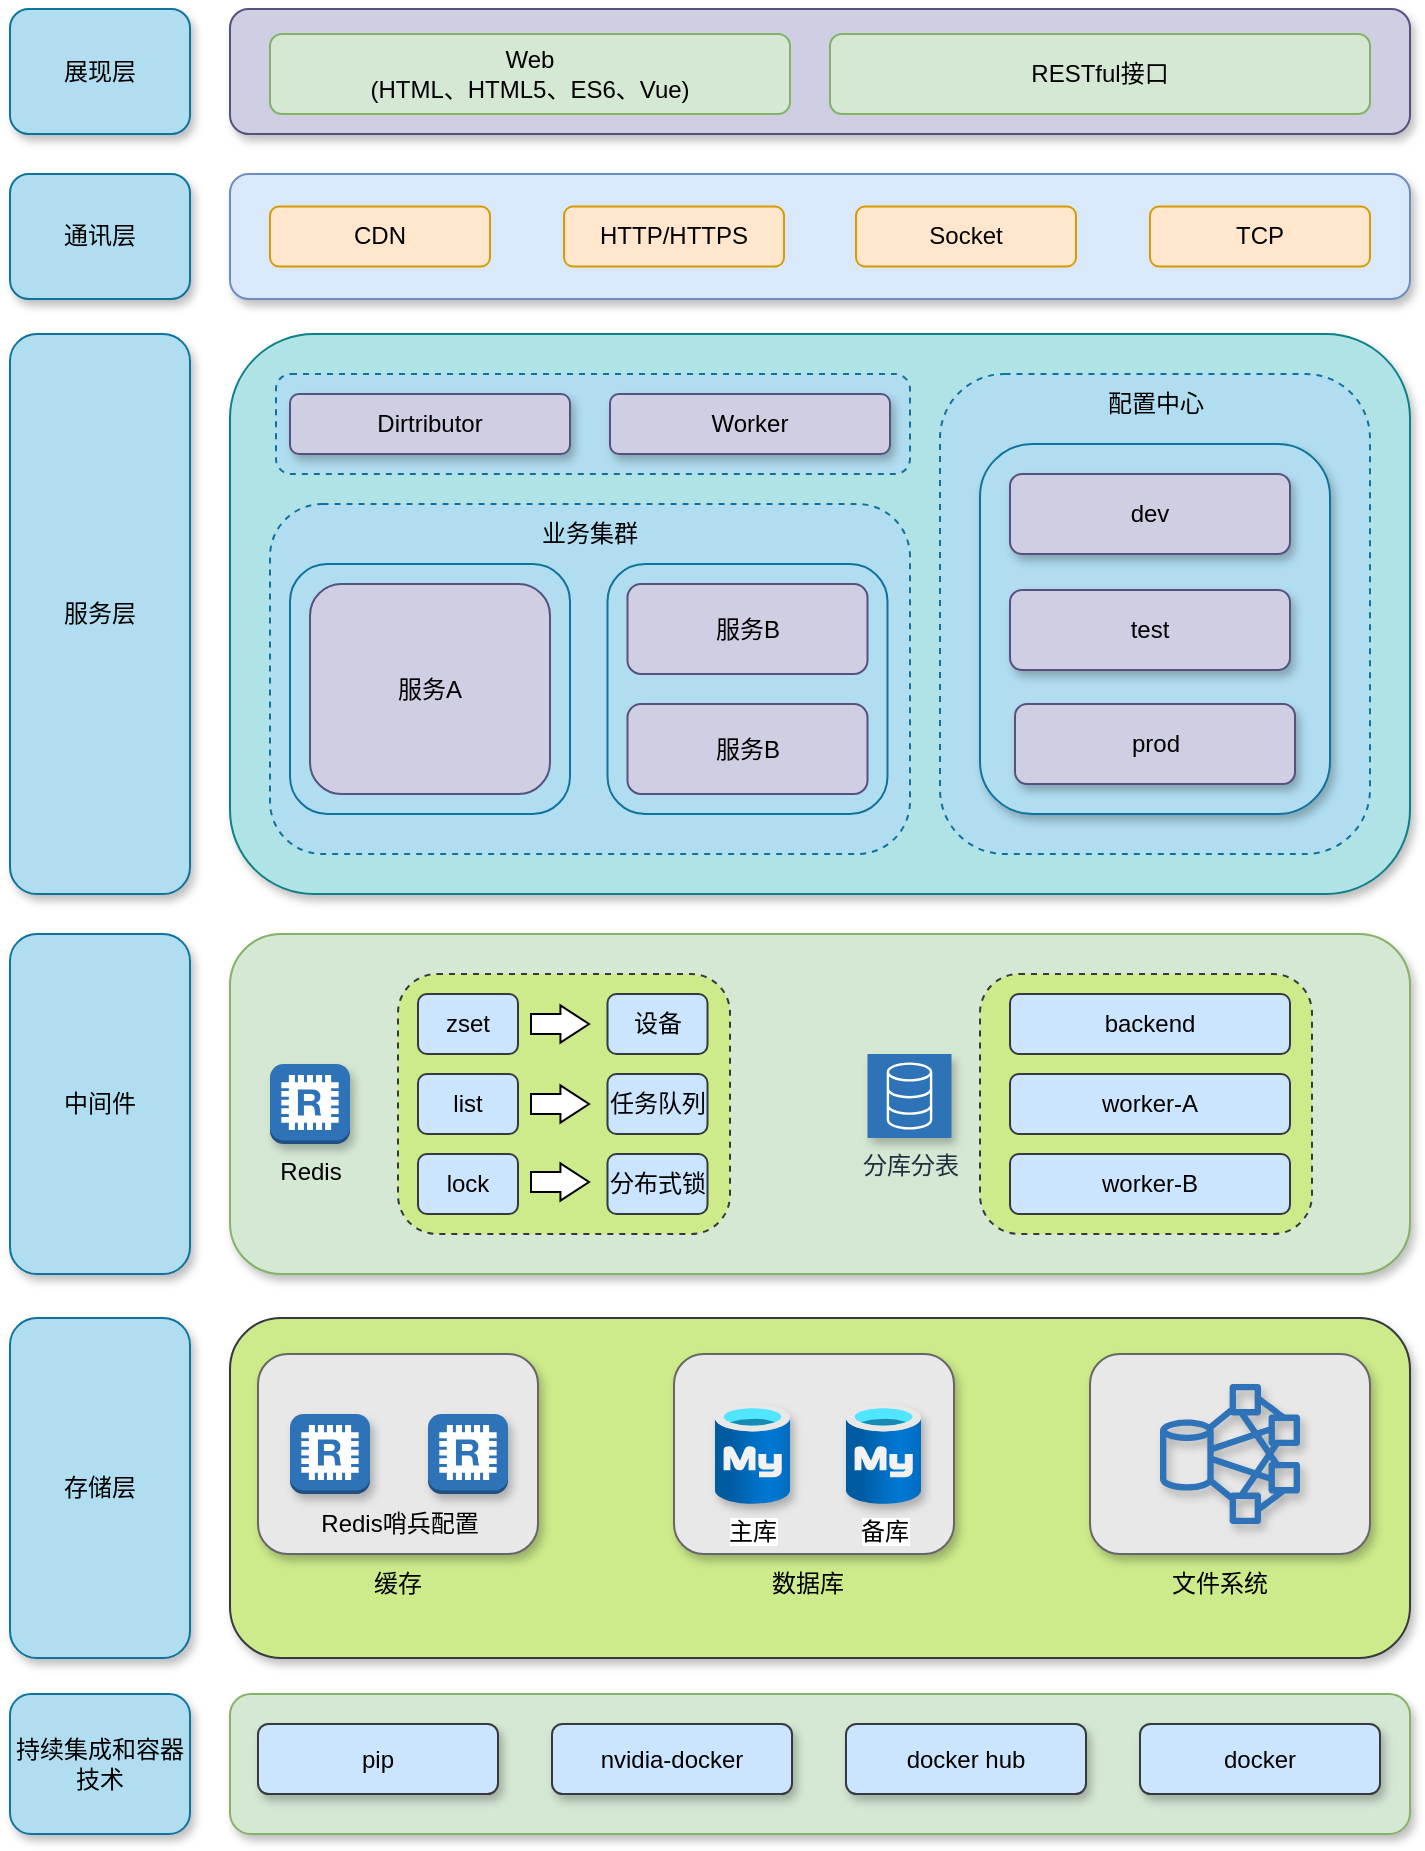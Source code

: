 <mxfile version="20.2.7" type="github">
  <diagram id="GtY6LZ8zVbbmF7SxlaTn" name="第 1 页">
    <mxGraphModel dx="1426" dy="768" grid="1" gridSize="10" guides="1" tooltips="1" connect="1" arrows="1" fold="1" page="1" pageScale="1" pageWidth="827" pageHeight="1169" math="0" shadow="0">
      <root>
        <mxCell id="0" />
        <mxCell id="1" parent="0" />
        <mxCell id="Mfqnt5UqTSs0oD8md9hm-98" value="" style="rounded=1;whiteSpace=wrap;html=1;shadow=1;sketch=0;fillColor=#D5E8D4;strokeColor=#82b366;gradientColor=#D5E8D4;" vertex="1" parent="1">
          <mxGeometry x="130" y="870" width="590" height="70" as="geometry" />
        </mxCell>
        <mxCell id="Mfqnt5UqTSs0oD8md9hm-97" value="" style="rounded=1;whiteSpace=wrap;html=1;shadow=1;sketch=0;fillColor=#cdeb8b;strokeColor=#36393d;" vertex="1" parent="1">
          <mxGeometry x="130" y="682" width="590" height="170" as="geometry" />
        </mxCell>
        <mxCell id="Mfqnt5UqTSs0oD8md9hm-70" value="" style="rounded=1;whiteSpace=wrap;html=1;shadow=1;sketch=0;fillColor=#D5E8D4;strokeColor=#82b366;gradientColor=#D5E8D4;" vertex="1" parent="1">
          <mxGeometry x="130" y="490" width="590" height="170" as="geometry" />
        </mxCell>
        <mxCell id="Mfqnt5UqTSs0oD8md9hm-45" value="" style="rounded=1;whiteSpace=wrap;html=1;shadow=1;sketch=0;fillColor=#b0e3e6;strokeColor=#0e8088;" vertex="1" parent="1">
          <mxGeometry x="130" y="190" width="590" height="280" as="geometry" />
        </mxCell>
        <mxCell id="Mfqnt5UqTSs0oD8md9hm-42" value="" style="rounded=1;whiteSpace=wrap;html=1;shadow=1;sketch=0;fillColor=#dae8fc;strokeColor=#6c8ebf;" vertex="1" parent="1">
          <mxGeometry x="130" y="110" width="590" height="62.5" as="geometry" />
        </mxCell>
        <mxCell id="Mfqnt5UqTSs0oD8md9hm-39" value="" style="rounded=1;whiteSpace=wrap;html=1;shadow=1;sketch=0;fillColor=#d0cee2;strokeColor=#56517e;" vertex="1" parent="1">
          <mxGeometry x="130" y="27.5" width="590" height="62.5" as="geometry" />
        </mxCell>
        <mxCell id="Mfqnt5UqTSs0oD8md9hm-1" value="Web&lt;br&gt;(HTML、HTML5、ES6、Vue)" style="rounded=1;whiteSpace=wrap;html=1;fillColor=#d5e8d4;strokeColor=#82b366;" vertex="1" parent="1">
          <mxGeometry x="150" y="40" width="260" height="40" as="geometry" />
        </mxCell>
        <mxCell id="Mfqnt5UqTSs0oD8md9hm-2" value="RESTful接口" style="rounded=1;whiteSpace=wrap;html=1;fillColor=#d5e8d4;strokeColor=#82b366;" vertex="1" parent="1">
          <mxGeometry x="430" y="40" width="270" height="40" as="geometry" />
        </mxCell>
        <mxCell id="Mfqnt5UqTSs0oD8md9hm-3" value="CDN" style="rounded=1;whiteSpace=wrap;html=1;fillColor=#ffe6cc;strokeColor=#d79b00;" vertex="1" parent="1">
          <mxGeometry x="150" y="126.25" width="110" height="30" as="geometry" />
        </mxCell>
        <mxCell id="Mfqnt5UqTSs0oD8md9hm-4" value="HTTP/HTTPS" style="rounded=1;whiteSpace=wrap;html=1;fillColor=#ffe6cc;strokeColor=#d79b00;" vertex="1" parent="1">
          <mxGeometry x="297" y="126.25" width="110" height="30" as="geometry" />
        </mxCell>
        <mxCell id="Mfqnt5UqTSs0oD8md9hm-5" value="Socket" style="rounded=1;whiteSpace=wrap;html=1;fillColor=#ffe6cc;strokeColor=#d79b00;" vertex="1" parent="1">
          <mxGeometry x="443" y="126.25" width="110" height="30" as="geometry" />
        </mxCell>
        <mxCell id="Mfqnt5UqTSs0oD8md9hm-6" value="TCP" style="rounded=1;whiteSpace=wrap;html=1;fillColor=#ffe6cc;strokeColor=#d79b00;" vertex="1" parent="1">
          <mxGeometry x="590" y="126.25" width="110" height="30" as="geometry" />
        </mxCell>
        <mxCell id="Mfqnt5UqTSs0oD8md9hm-7" value="" style="rounded=1;whiteSpace=wrap;html=1;dashed=1;fillColor=#b1ddf0;strokeColor=#10739e;" vertex="1" parent="1">
          <mxGeometry x="150" y="275" width="320" height="175" as="geometry" />
        </mxCell>
        <mxCell id="Mfqnt5UqTSs0oD8md9hm-8" value="业务集群" style="text;html=1;strokeColor=none;fillColor=none;align=center;verticalAlign=middle;whiteSpace=wrap;rounded=0;" vertex="1" parent="1">
          <mxGeometry x="280" y="275" width="60" height="30" as="geometry" />
        </mxCell>
        <mxCell id="Mfqnt5UqTSs0oD8md9hm-9" value="" style="rounded=1;whiteSpace=wrap;html=1;fillColor=#b1ddf0;strokeColor=#10739e;" vertex="1" parent="1">
          <mxGeometry x="160" y="305" width="140" height="125" as="geometry" />
        </mxCell>
        <mxCell id="Mfqnt5UqTSs0oD8md9hm-10" value="服务A" style="rounded=1;whiteSpace=wrap;html=1;fillColor=#d0cee2;strokeColor=#56517e;" vertex="1" parent="1">
          <mxGeometry x="170" y="315" width="120" height="105" as="geometry" />
        </mxCell>
        <mxCell id="Mfqnt5UqTSs0oD8md9hm-12" value="Redis" style="outlineConnect=0;dashed=0;verticalLabelPosition=bottom;verticalAlign=top;align=center;html=1;shape=mxgraph.aws3.redis;fillColor=#2E73B8;gradientColor=none;sketch=0;shadow=1;" vertex="1" parent="1">
          <mxGeometry x="150" y="555" width="40" height="40" as="geometry" />
        </mxCell>
        <mxCell id="Mfqnt5UqTSs0oD8md9hm-13" value="" style="rounded=1;whiteSpace=wrap;html=1;dashed=1;fillColor=#cdeb8b;strokeColor=#36393d;" vertex="1" parent="1">
          <mxGeometry x="214" y="510" width="166" height="130" as="geometry" />
        </mxCell>
        <mxCell id="Mfqnt5UqTSs0oD8md9hm-77" style="edgeStyle=orthogonalEdgeStyle;shape=flexArrow;rounded=0;orthogonalLoop=1;jettySize=auto;html=1;endWidth=7.619;endSize=4.429;fillColor=default;" edge="1" parent="1">
          <mxGeometry relative="1" as="geometry">
            <mxPoint x="280" y="535" as="sourcePoint" />
            <mxPoint x="310" y="535" as="targetPoint" />
          </mxGeometry>
        </mxCell>
        <mxCell id="Mfqnt5UqTSs0oD8md9hm-14" value="zset" style="rounded=1;whiteSpace=wrap;html=1;fillColor=#cce5ff;strokeColor=#36393d;" vertex="1" parent="1">
          <mxGeometry x="224" y="520" width="50" height="30" as="geometry" />
        </mxCell>
        <mxCell id="Mfqnt5UqTSs0oD8md9hm-15" value="list" style="rounded=1;whiteSpace=wrap;html=1;fillColor=#cce5ff;strokeColor=#36393d;" vertex="1" parent="1">
          <mxGeometry x="224" y="560" width="50" height="30" as="geometry" />
        </mxCell>
        <mxCell id="Mfqnt5UqTSs0oD8md9hm-16" value="lock" style="rounded=1;whiteSpace=wrap;html=1;fillColor=#cce5ff;strokeColor=#36393d;" vertex="1" parent="1">
          <mxGeometry x="224" y="600" width="50" height="30" as="geometry" />
        </mxCell>
        <mxCell id="Mfqnt5UqTSs0oD8md9hm-17" value="分库分表" style="sketch=0;outlineConnect=0;fontColor=#232F3E;gradientColor=#2E73B8;gradientDirection=north;fillColor=#2E73B8;strokeColor=#ffffff;dashed=0;verticalLabelPosition=bottom;verticalAlign=top;align=center;html=1;fontSize=12;fontStyle=0;aspect=fixed;shape=mxgraph.aws4.resourceIcon;resIcon=mxgraph.aws4.database;shadow=1;" vertex="1" parent="1">
          <mxGeometry x="448.75" y="550" width="42" height="42" as="geometry" />
        </mxCell>
        <mxCell id="Mfqnt5UqTSs0oD8md9hm-19" value="设备" style="rounded=1;whiteSpace=wrap;html=1;fillColor=#cce5ff;strokeColor=#36393d;" vertex="1" parent="1">
          <mxGeometry x="318.75" y="520" width="50" height="30" as="geometry" />
        </mxCell>
        <mxCell id="Mfqnt5UqTSs0oD8md9hm-20" value="分布式锁" style="rounded=1;whiteSpace=wrap;html=1;fillColor=#cce5ff;strokeColor=#36393d;" vertex="1" parent="1">
          <mxGeometry x="318.75" y="600" width="50" height="30" as="geometry" />
        </mxCell>
        <mxCell id="Mfqnt5UqTSs0oD8md9hm-21" value="任务队列" style="rounded=1;whiteSpace=wrap;html=1;fillColor=#cce5ff;strokeColor=#36393d;" vertex="1" parent="1">
          <mxGeometry x="318.75" y="560" width="50" height="30" as="geometry" />
        </mxCell>
        <mxCell id="Mfqnt5UqTSs0oD8md9hm-22" value="" style="rounded=1;whiteSpace=wrap;html=1;dashed=1;fillColor=#cdeb8b;strokeColor=#36393d;" vertex="1" parent="1">
          <mxGeometry x="505" y="510" width="166" height="130" as="geometry" />
        </mxCell>
        <mxCell id="Mfqnt5UqTSs0oD8md9hm-25" value="backend" style="rounded=1;whiteSpace=wrap;html=1;fillColor=#cce5ff;strokeColor=#36393d;" vertex="1" parent="1">
          <mxGeometry x="520" y="520" width="140" height="30" as="geometry" />
        </mxCell>
        <mxCell id="Mfqnt5UqTSs0oD8md9hm-26" value="worker-A" style="rounded=1;whiteSpace=wrap;html=1;fillColor=#cce5ff;strokeColor=#36393d;" vertex="1" parent="1">
          <mxGeometry x="520" y="560" width="140" height="30" as="geometry" />
        </mxCell>
        <mxCell id="Mfqnt5UqTSs0oD8md9hm-27" value="worker-B" style="rounded=1;whiteSpace=wrap;html=1;fillColor=#cce5ff;glass=0;strokeColor=#36393d;" vertex="1" parent="1">
          <mxGeometry x="520" y="600" width="140" height="30" as="geometry" />
        </mxCell>
        <mxCell id="Mfqnt5UqTSs0oD8md9hm-36" value="docker" style="rounded=1;whiteSpace=wrap;html=1;shadow=1;sketch=0;fillColor=#cce5ff;strokeColor=#36393d;" vertex="1" parent="1">
          <mxGeometry x="585" y="885" width="120" height="35" as="geometry" />
        </mxCell>
        <mxCell id="Mfqnt5UqTSs0oD8md9hm-37" value="docker hub" style="rounded=1;whiteSpace=wrap;html=1;shadow=1;sketch=0;fillColor=#cce5ff;strokeColor=#36393d;" vertex="1" parent="1">
          <mxGeometry x="438" y="885" width="120" height="35" as="geometry" />
        </mxCell>
        <mxCell id="Mfqnt5UqTSs0oD8md9hm-38" value="pip" style="rounded=1;whiteSpace=wrap;html=1;shadow=1;sketch=0;fillColor=#cce5ff;strokeColor=#36393d;" vertex="1" parent="1">
          <mxGeometry x="144" y="885" width="120" height="35" as="geometry" />
        </mxCell>
        <mxCell id="Mfqnt5UqTSs0oD8md9hm-40" value="展现层" style="rounded=1;whiteSpace=wrap;html=1;shadow=1;sketch=0;fillColor=#b1ddf0;strokeColor=#10739e;" vertex="1" parent="1">
          <mxGeometry x="20" y="27.5" width="90" height="62.5" as="geometry" />
        </mxCell>
        <mxCell id="Mfqnt5UqTSs0oD8md9hm-41" value="通讯层" style="rounded=1;whiteSpace=wrap;html=1;shadow=1;sketch=0;fillColor=#b1ddf0;strokeColor=#10739e;" vertex="1" parent="1">
          <mxGeometry x="20" y="110" width="90" height="62.5" as="geometry" />
        </mxCell>
        <mxCell id="Mfqnt5UqTSs0oD8md9hm-43" value="服务层" style="rounded=1;whiteSpace=wrap;html=1;shadow=1;sketch=0;fillColor=#b1ddf0;strokeColor=#10739e;" vertex="1" parent="1">
          <mxGeometry x="20" y="190" width="90" height="280" as="geometry" />
        </mxCell>
        <mxCell id="Mfqnt5UqTSs0oD8md9hm-47" value="" style="rounded=1;whiteSpace=wrap;html=1;fillColor=#b1ddf0;strokeColor=#10739e;" vertex="1" parent="1">
          <mxGeometry x="318.75" y="305" width="140" height="125" as="geometry" />
        </mxCell>
        <mxCell id="Mfqnt5UqTSs0oD8md9hm-48" value="服务B" style="rounded=1;whiteSpace=wrap;html=1;fillColor=#d0cee2;strokeColor=#56517e;" vertex="1" parent="1">
          <mxGeometry x="328.75" y="315" width="120" height="45" as="geometry" />
        </mxCell>
        <mxCell id="Mfqnt5UqTSs0oD8md9hm-49" value="服务B" style="rounded=1;whiteSpace=wrap;html=1;fillColor=#d0cee2;strokeColor=#56517e;" vertex="1" parent="1">
          <mxGeometry x="328.75" y="375" width="120" height="45" as="geometry" />
        </mxCell>
        <mxCell id="Mfqnt5UqTSs0oD8md9hm-51" value="" style="rounded=1;whiteSpace=wrap;html=1;dashed=1;fillColor=#b1ddf0;strokeColor=#10739e;" vertex="1" parent="1">
          <mxGeometry x="153" y="210" width="317" height="50" as="geometry" />
        </mxCell>
        <mxCell id="Mfqnt5UqTSs0oD8md9hm-52" value="Dirtributor" style="rounded=1;whiteSpace=wrap;html=1;shadow=1;sketch=0;fillColor=#d0cee2;strokeColor=#56517e;" vertex="1" parent="1">
          <mxGeometry x="160" y="220" width="140" height="30" as="geometry" />
        </mxCell>
        <mxCell id="Mfqnt5UqTSs0oD8md9hm-53" value="Worker" style="rounded=1;whiteSpace=wrap;html=1;shadow=1;sketch=0;fillColor=#d0cee2;strokeColor=#56517e;" vertex="1" parent="1">
          <mxGeometry x="320" y="220" width="140" height="30" as="geometry" />
        </mxCell>
        <mxCell id="Mfqnt5UqTSs0oD8md9hm-54" value="" style="rounded=1;whiteSpace=wrap;html=1;dashed=1;fillColor=#b1ddf0;strokeColor=#10739e;" vertex="1" parent="1">
          <mxGeometry x="485" y="210" width="215" height="240" as="geometry" />
        </mxCell>
        <mxCell id="Mfqnt5UqTSs0oD8md9hm-55" value="配置中心" style="text;html=1;strokeColor=none;fillColor=none;align=center;verticalAlign=middle;whiteSpace=wrap;rounded=0;" vertex="1" parent="1">
          <mxGeometry x="562.5" y="210" width="60" height="30" as="geometry" />
        </mxCell>
        <mxCell id="Mfqnt5UqTSs0oD8md9hm-56" value="" style="rounded=1;whiteSpace=wrap;html=1;shadow=1;sketch=0;fillColor=#b1ddf0;strokeColor=#10739e;" vertex="1" parent="1">
          <mxGeometry x="505" y="245" width="175" height="185" as="geometry" />
        </mxCell>
        <mxCell id="Mfqnt5UqTSs0oD8md9hm-57" value="dev" style="rounded=1;whiteSpace=wrap;html=1;shadow=1;sketch=0;fillColor=#d0cee2;strokeColor=#56517e;" vertex="1" parent="1">
          <mxGeometry x="520" y="260" width="140" height="40" as="geometry" />
        </mxCell>
        <mxCell id="Mfqnt5UqTSs0oD8md9hm-58" value="test" style="rounded=1;whiteSpace=wrap;html=1;shadow=1;sketch=0;fillColor=#d0cee2;strokeColor=#56517e;" vertex="1" parent="1">
          <mxGeometry x="520" y="318" width="140" height="40" as="geometry" />
        </mxCell>
        <mxCell id="Mfqnt5UqTSs0oD8md9hm-59" value="prod" style="rounded=1;whiteSpace=wrap;html=1;shadow=1;sketch=0;fillColor=#d0cee2;strokeColor=#56517e;" vertex="1" parent="1">
          <mxGeometry x="522.5" y="375" width="140" height="40" as="geometry" />
        </mxCell>
        <mxCell id="Mfqnt5UqTSs0oD8md9hm-69" value="中间件" style="rounded=1;whiteSpace=wrap;html=1;shadow=1;sketch=0;fillColor=#b1ddf0;strokeColor=#10739e;" vertex="1" parent="1">
          <mxGeometry x="20" y="490" width="90" height="170" as="geometry" />
        </mxCell>
        <mxCell id="Mfqnt5UqTSs0oD8md9hm-84" style="edgeStyle=orthogonalEdgeStyle;shape=flexArrow;rounded=0;orthogonalLoop=1;jettySize=auto;html=1;endWidth=7.619;endSize=4.429;fillColor=default;" edge="1" parent="1">
          <mxGeometry relative="1" as="geometry">
            <mxPoint x="280" y="575" as="sourcePoint" />
            <mxPoint x="310" y="575" as="targetPoint" />
          </mxGeometry>
        </mxCell>
        <mxCell id="Mfqnt5UqTSs0oD8md9hm-85" style="edgeStyle=orthogonalEdgeStyle;shape=flexArrow;rounded=0;orthogonalLoop=1;jettySize=auto;html=1;endWidth=7.619;endSize=4.429;fillColor=default;" edge="1" parent="1">
          <mxGeometry relative="1" as="geometry">
            <mxPoint x="280" y="614" as="sourcePoint" />
            <mxPoint x="310" y="614" as="targetPoint" />
          </mxGeometry>
        </mxCell>
        <mxCell id="Mfqnt5UqTSs0oD8md9hm-87" value="存储层" style="rounded=1;whiteSpace=wrap;html=1;shadow=1;sketch=0;fillColor=#b1ddf0;strokeColor=#10739e;" vertex="1" parent="1">
          <mxGeometry x="20" y="682" width="90" height="170" as="geometry" />
        </mxCell>
        <mxCell id="Mfqnt5UqTSs0oD8md9hm-100" value="" style="rounded=1;whiteSpace=wrap;html=1;shadow=1;glass=0;sketch=0;strokeColor=#666666;fillColor=#E8E8E8;gradientColor=#E8E8E8;" vertex="1" parent="1">
          <mxGeometry x="144" y="700" width="140" height="100" as="geometry" />
        </mxCell>
        <mxCell id="Mfqnt5UqTSs0oD8md9hm-95" value="持续集成和容器技术" style="rounded=1;whiteSpace=wrap;html=1;shadow=1;sketch=0;fillColor=#b1ddf0;strokeColor=#10739e;" vertex="1" parent="1">
          <mxGeometry x="20" y="870" width="90" height="70" as="geometry" />
        </mxCell>
        <mxCell id="Mfqnt5UqTSs0oD8md9hm-96" value="nvidia-docker" style="rounded=1;whiteSpace=wrap;html=1;shadow=1;sketch=0;fillColor=#cce5ff;strokeColor=#36393d;" vertex="1" parent="1">
          <mxGeometry x="291" y="885" width="120" height="35" as="geometry" />
        </mxCell>
        <mxCell id="Mfqnt5UqTSs0oD8md9hm-30" value="" style="outlineConnect=0;dashed=0;verticalLabelPosition=bottom;verticalAlign=top;align=center;html=1;shape=mxgraph.aws3.redis;fillColor=#2E73B8;gradientColor=none;sketch=0;shadow=1;" vertex="1" parent="1">
          <mxGeometry x="160" y="730" width="40" height="40" as="geometry" />
        </mxCell>
        <mxCell id="Mfqnt5UqTSs0oD8md9hm-31" value="" style="outlineConnect=0;dashed=0;verticalLabelPosition=bottom;verticalAlign=top;align=center;html=1;shape=mxgraph.aws3.redis;fillColor=#2E73B8;gradientColor=none;sketch=0;shadow=1;" vertex="1" parent="1">
          <mxGeometry x="229" y="730" width="40" height="40" as="geometry" />
        </mxCell>
        <mxCell id="Mfqnt5UqTSs0oD8md9hm-101" value="" style="rounded=1;whiteSpace=wrap;html=1;shadow=1;glass=0;sketch=0;strokeColor=#666666;fillColor=#E8E8E8;gradientColor=#E8E8E8;" vertex="1" parent="1">
          <mxGeometry x="352" y="700" width="140" height="100" as="geometry" />
        </mxCell>
        <mxCell id="Mfqnt5UqTSs0oD8md9hm-32" value="主库" style="aspect=fixed;html=1;points=[];align=center;image;fontSize=12;image=img/lib/azure2/databases/Azure_Database_MySQL_Server.svg;shadow=1;sketch=0;fillColor=#FFFFFF;gradientColor=#FFFFFF;" vertex="1" parent="1">
          <mxGeometry x="372.5" y="725" width="37.5" height="50" as="geometry" />
        </mxCell>
        <mxCell id="Mfqnt5UqTSs0oD8md9hm-33" value="备库" style="aspect=fixed;html=1;points=[];align=center;image;fontSize=12;image=img/lib/azure2/databases/Azure_Database_MySQL_Server.svg;shadow=1;sketch=0;fillColor=#FFFFFF;gradientColor=#FFFFFF;" vertex="1" parent="1">
          <mxGeometry x="438" y="725" width="37.5" height="50" as="geometry" />
        </mxCell>
        <mxCell id="Mfqnt5UqTSs0oD8md9hm-102" value="" style="rounded=1;whiteSpace=wrap;html=1;shadow=1;glass=0;sketch=0;strokeColor=#666666;fillColor=#E8E8E8;gradientColor=#E8E8E8;" vertex="1" parent="1">
          <mxGeometry x="560" y="700" width="140" height="100" as="geometry" />
        </mxCell>
        <mxCell id="Mfqnt5UqTSs0oD8md9hm-34" value="" style="sketch=0;outlineConnect=0;fontColor=#232F3E;gradientColor=none;fillColor=#2E73B8;strokeColor=none;dashed=0;verticalLabelPosition=bottom;verticalAlign=top;align=center;html=1;fontSize=12;fontStyle=0;aspect=fixed;pointerEvents=1;shape=mxgraph.aws4.hdfs_cluster;shadow=1;" vertex="1" parent="1">
          <mxGeometry x="595" y="715" width="70" height="70" as="geometry" />
        </mxCell>
        <mxCell id="Mfqnt5UqTSs0oD8md9hm-104" value="缓存" style="text;html=1;strokeColor=none;fillColor=none;align=center;verticalAlign=middle;whiteSpace=wrap;rounded=0;fontFamily=Helvetica;fontSize=12;fontColor=default;" vertex="1" parent="1">
          <mxGeometry x="184" y="800" width="60" height="30" as="geometry" />
        </mxCell>
        <mxCell id="Mfqnt5UqTSs0oD8md9hm-105" value="数据库" style="text;html=1;strokeColor=none;fillColor=none;align=center;verticalAlign=middle;whiteSpace=wrap;rounded=0;fontFamily=Helvetica;fontSize=12;fontColor=default;" vertex="1" parent="1">
          <mxGeometry x="388.75" y="800" width="60" height="30" as="geometry" />
        </mxCell>
        <mxCell id="Mfqnt5UqTSs0oD8md9hm-106" value="文件系统" style="text;html=1;strokeColor=none;fillColor=none;align=center;verticalAlign=middle;whiteSpace=wrap;rounded=0;fontFamily=Helvetica;fontSize=12;fontColor=default;" vertex="1" parent="1">
          <mxGeometry x="595" y="800" width="60" height="30" as="geometry" />
        </mxCell>
        <mxCell id="Mfqnt5UqTSs0oD8md9hm-108" value="Redis哨兵配置" style="text;html=1;strokeColor=none;fillColor=none;align=center;verticalAlign=middle;whiteSpace=wrap;rounded=0;fontFamily=Helvetica;fontSize=12;fontColor=default;" vertex="1" parent="1">
          <mxGeometry x="170" y="770" width="90" height="30" as="geometry" />
        </mxCell>
      </root>
    </mxGraphModel>
  </diagram>
</mxfile>
